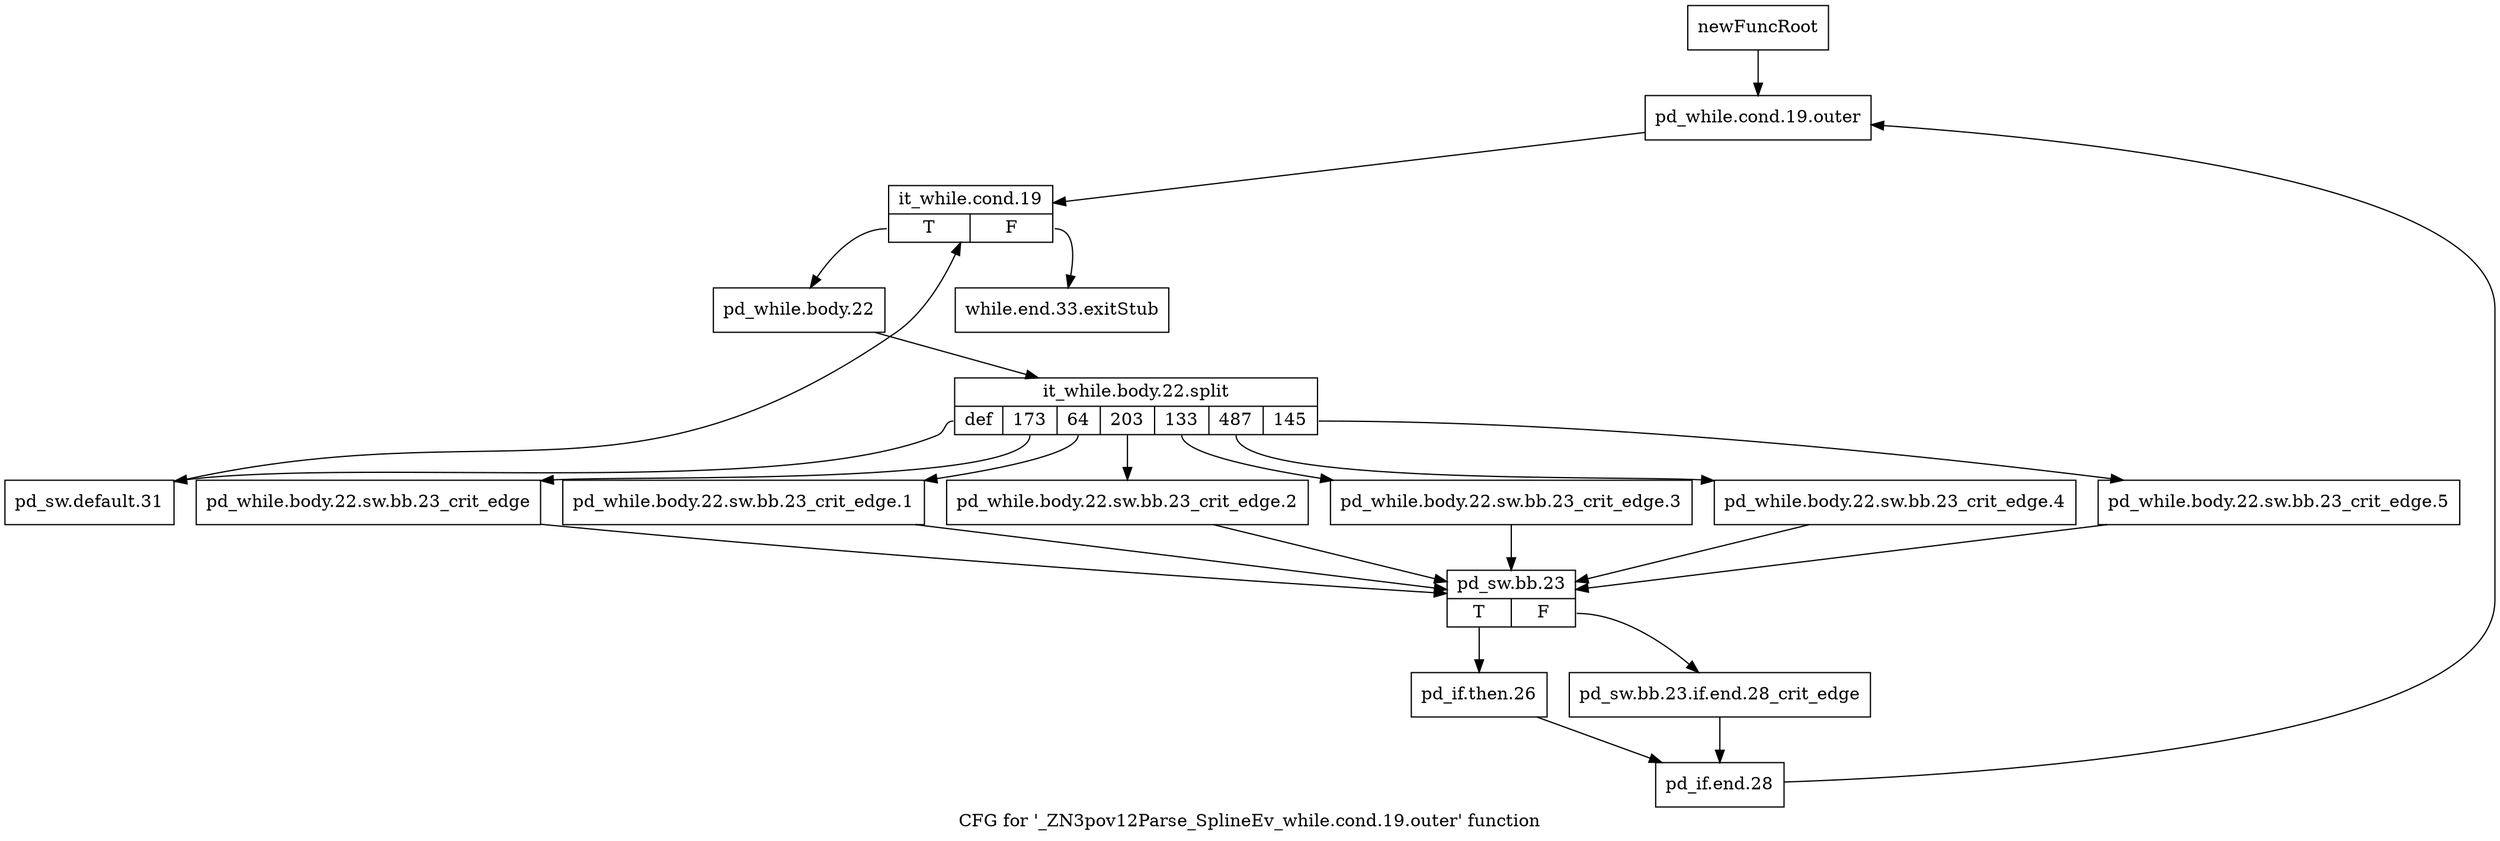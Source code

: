 digraph "CFG for '_ZN3pov12Parse_SplineEv_while.cond.19.outer' function" {
	label="CFG for '_ZN3pov12Parse_SplineEv_while.cond.19.outer' function";

	Node0x23c4eb0 [shape=record,label="{newFuncRoot}"];
	Node0x23c4eb0 -> Node0x23c4f50;
	Node0x23c4f00 [shape=record,label="{while.end.33.exitStub}"];
	Node0x23c4f50 [shape=record,label="{pd_while.cond.19.outer}"];
	Node0x23c4f50 -> Node0x23c4fa0;
	Node0x23c4fa0 [shape=record,label="{it_while.cond.19|{<s0>T|<s1>F}}"];
	Node0x23c4fa0:s0 -> Node0x23c4ff0;
	Node0x23c4fa0:s1 -> Node0x23c4f00;
	Node0x23c4ff0 [shape=record,label="{pd_while.body.22}"];
	Node0x23c4ff0 -> Node0x239ddc0;
	Node0x239ddc0 [shape=record,label="{it_while.body.22.split|{<s0>def|<s1>173|<s2>64|<s3>203|<s4>133|<s5>487|<s6>145}}"];
	Node0x239ddc0:s0 -> Node0x23c5360;
	Node0x239ddc0:s1 -> Node0x23c51d0;
	Node0x239ddc0:s2 -> Node0x23c5180;
	Node0x239ddc0:s3 -> Node0x23c5130;
	Node0x239ddc0:s4 -> Node0x23c50e0;
	Node0x239ddc0:s5 -> Node0x23c5090;
	Node0x239ddc0:s6 -> Node0x23c5040;
	Node0x23c5040 [shape=record,label="{pd_while.body.22.sw.bb.23_crit_edge.5}"];
	Node0x23c5040 -> Node0x23c5220;
	Node0x23c5090 [shape=record,label="{pd_while.body.22.sw.bb.23_crit_edge.4}"];
	Node0x23c5090 -> Node0x23c5220;
	Node0x23c50e0 [shape=record,label="{pd_while.body.22.sw.bb.23_crit_edge.3}"];
	Node0x23c50e0 -> Node0x23c5220;
	Node0x23c5130 [shape=record,label="{pd_while.body.22.sw.bb.23_crit_edge.2}"];
	Node0x23c5130 -> Node0x23c5220;
	Node0x23c5180 [shape=record,label="{pd_while.body.22.sw.bb.23_crit_edge.1}"];
	Node0x23c5180 -> Node0x23c5220;
	Node0x23c51d0 [shape=record,label="{pd_while.body.22.sw.bb.23_crit_edge}"];
	Node0x23c51d0 -> Node0x23c5220;
	Node0x23c5220 [shape=record,label="{pd_sw.bb.23|{<s0>T|<s1>F}}"];
	Node0x23c5220:s0 -> Node0x23c52c0;
	Node0x23c5220:s1 -> Node0x23c5270;
	Node0x23c5270 [shape=record,label="{pd_sw.bb.23.if.end.28_crit_edge}"];
	Node0x23c5270 -> Node0x23c5310;
	Node0x23c52c0 [shape=record,label="{pd_if.then.26}"];
	Node0x23c52c0 -> Node0x23c5310;
	Node0x23c5310 [shape=record,label="{pd_if.end.28}"];
	Node0x23c5310 -> Node0x23c4f50;
	Node0x23c5360 [shape=record,label="{pd_sw.default.31}"];
	Node0x23c5360 -> Node0x23c4fa0;
}

